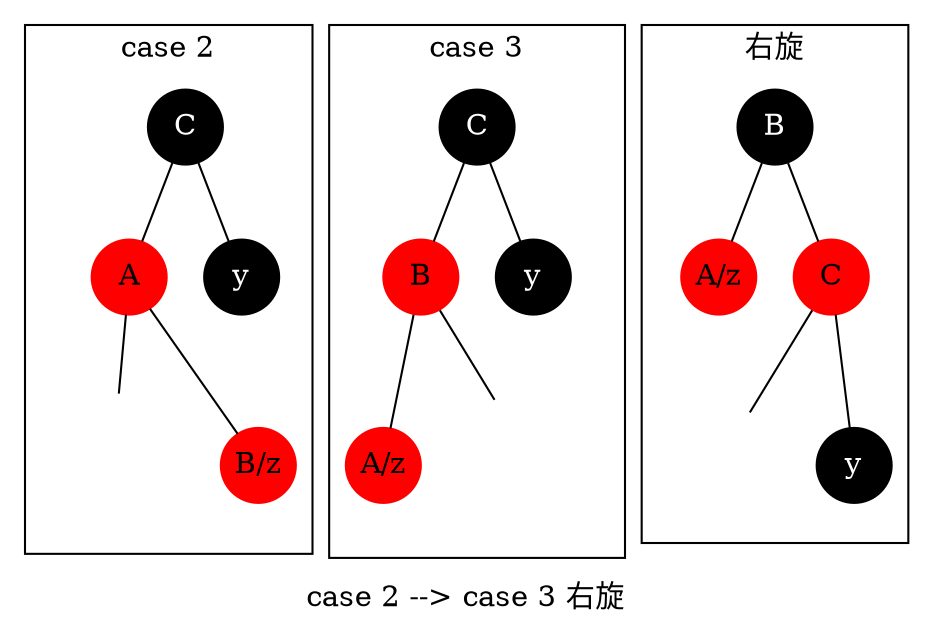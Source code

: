 graph G
{
    subgraph cluster_l{
        c2_c[shape="circle",color=black,style=filled,fontcolor=white,label="C"];
        c2_a[shape="circle",color=red,style=filled,label="A"];
        c2_y[shape="circle",color=black,fontcolor=white,style=filled,label="y"];
        c2_al[shape="circle",style=invis];
        c2_b[shape="circle",style=filled,color=red,label="B/z" , fixedsize=true];
        //c2_bl[shape="circle",style=invis];
        //c2_br[shape="circle",style=invis];
        
        c2_c -- c2_a;
        c2_c -- c2_y;
        c2_a -- c2_al;
        c2_a -- c2_b;
        //c2_b -- c2_bl;
        //c2_b -- c2_br;

        label = "case 2";
    }
    subgraph cluster_r{
        c3_c[shape="circle", color=black,style=filled,fontcolor=white,label="C"];
        c3_b[shape="circle",color=red,style=filled,label="B"];
        c3_y[shape="circle",color=black,fontcolor=white,style=filled,label="y"];
        c3_a[shape="circle",color=red,style=filled,label="A/z",fixedsize=true];
        c3_br[shape="circle",style=invis];
        //c3_al[shape=circle,style=invis];
        //c3_ar[shape=circle,style=invis];

        c3_c -- c3_b;
        c3_c -- c3_y;
        c3_b -- c3_a;
        c3_b -- c3_br;
        //c3_a -- c3_al;
        //c3_a -- c3_ar;

        label = "case 3";
    }

    subgraph cluster_rt{
        t_b[shape="circle",color=black,style=filled,fontcolor=white,label="B"];
        t_a[shape="circle",color=red,style=filled,label="A/z",fixedsize=true];
        t_c[shape="circle", color=red,style=filled,label="C"];
        t_br[shape="circle",style=invis];
        t_y[shape="circle",color=black,fontcolor=white,style=filled,label="y"];
       // t_al[shape=circle,style=invis];
        //t_ar[shape=circle,style=invis];

        t_b -- t_a;
        t_b -- t_c;
        //t_a -- t_al;
        //t_a -- t_ar;
        t_c -- t_br;
        t_c -- t_y;


        label="右旋"
    }
    
    label = "case 2 --> case 3 右旋";
}
